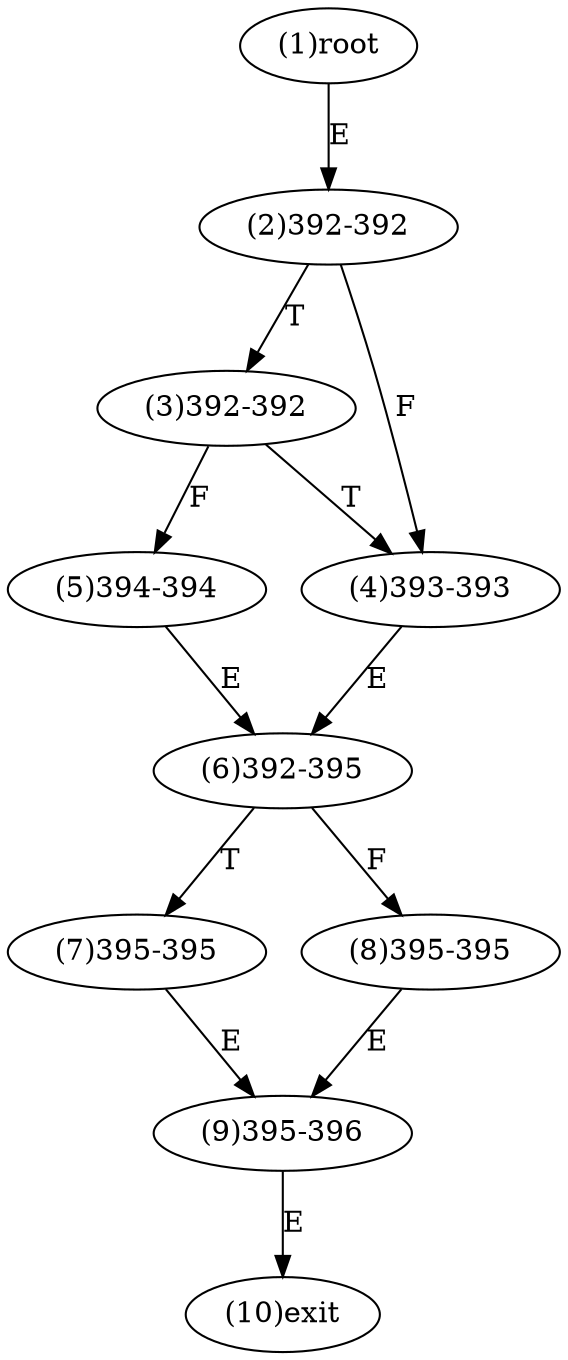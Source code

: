 digraph "" { 
1[ label="(1)root"];
2[ label="(2)392-392"];
3[ label="(3)392-392"];
4[ label="(4)393-393"];
5[ label="(5)394-394"];
6[ label="(6)392-395"];
7[ label="(7)395-395"];
8[ label="(8)395-395"];
9[ label="(9)395-396"];
10[ label="(10)exit"];
1->2[ label="E"];
2->4[ label="F"];
2->3[ label="T"];
3->5[ label="F"];
3->4[ label="T"];
4->6[ label="E"];
5->6[ label="E"];
6->8[ label="F"];
6->7[ label="T"];
7->9[ label="E"];
8->9[ label="E"];
9->10[ label="E"];
}
